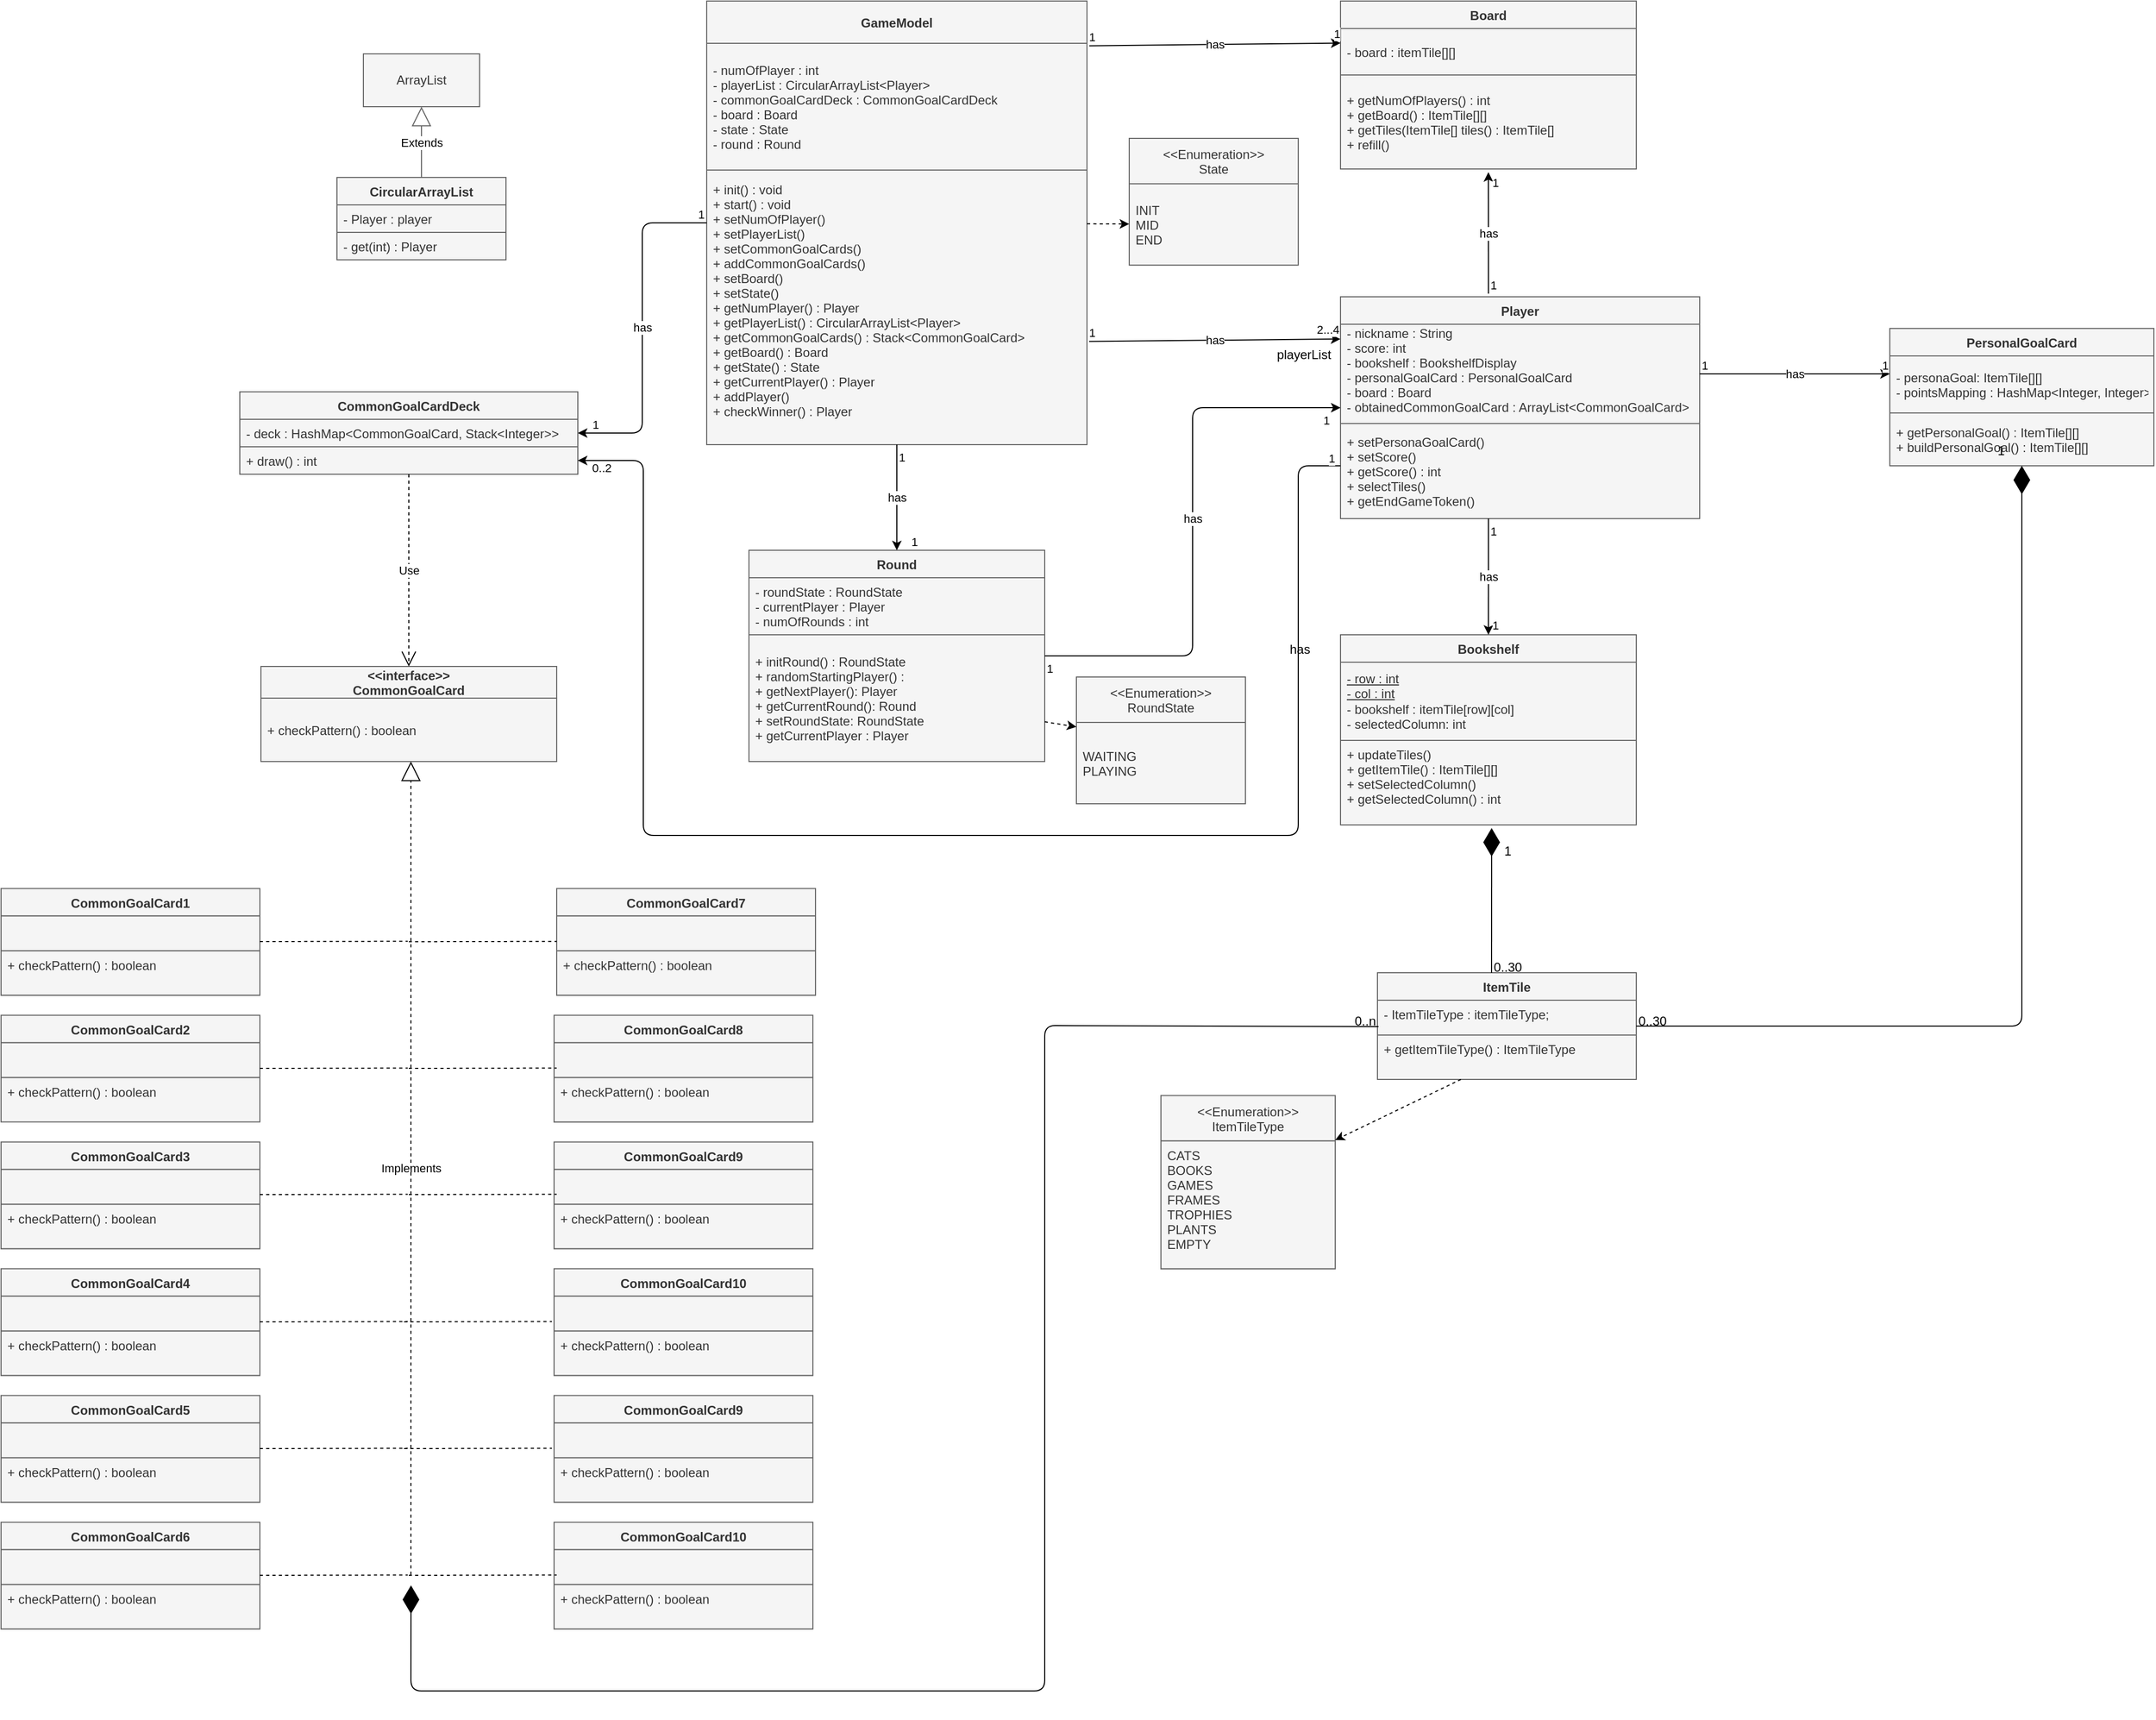 <mxfile version="21.0.6" type="github">
  <diagram id="C5RBs43oDa-KdzZeNtuy" name="Page-1">
    <mxGraphModel dx="3061" dy="2225" grid="0" gridSize="10" guides="1" tooltips="1" connect="1" arrows="1" fold="1" page="0" pageScale="1" pageWidth="827" pageHeight="1169" background="none" math="0" shadow="0">
      <root>
        <mxCell id="WIyWlLk6GJQsqaUBKTNV-0" />
        <mxCell id="WIyWlLk6GJQsqaUBKTNV-1" parent="WIyWlLk6GJQsqaUBKTNV-0" />
        <mxCell id="HeNyDOu_JDfbKaOdh0E8-0" value="Player" style="swimlane;fontStyle=1;align=center;verticalAlign=top;childLayout=stackLayout;horizontal=1;startSize=26;horizontalStack=0;resizeParent=1;resizeParentMax=0;resizeLast=0;collapsible=1;marginBottom=0;fillColor=#f5f5f5;fontColor=#333333;strokeColor=#666666;" parent="WIyWlLk6GJQsqaUBKTNV-1" vertex="1">
          <mxGeometry x="440" y="-600" width="340" height="210" as="geometry" />
        </mxCell>
        <mxCell id="HeNyDOu_JDfbKaOdh0E8-1" value="- nickname : String&#xa;- score: int&#xa;- bookshelf : BookshelfDisplay&#xa;- personalGoalCard : PersonalGoalCard&#xa;- board : Board&#xa;- obtainedCommonGoalCard : ArrayList&lt;CommonGoalCard&gt;&#xa;" style="text;strokeColor=#666666;fillColor=#f5f5f5;align=left;verticalAlign=middle;spacingLeft=4;spacingRight=4;overflow=hidden;rotatable=0;points=[[0,0.5],[1,0.5]];portConstraint=eastwest;fontColor=#333333;" parent="HeNyDOu_JDfbKaOdh0E8-0" vertex="1">
          <mxGeometry y="26" width="340" height="94" as="geometry" />
        </mxCell>
        <mxCell id="HeNyDOu_JDfbKaOdh0E8-3" value="+ setPersonaGoalCard()&#xa;+ setScore()&#xa;+ getScore() : int&#xa;+ selectTiles()&#xa;+ getEndGameToken()" style="text;strokeColor=#666666;fillColor=#f5f5f5;align=left;verticalAlign=middle;spacingLeft=4;spacingRight=4;overflow=hidden;rotatable=0;points=[[0,0.5],[1,0.5]];portConstraint=eastwest;fontColor=#333333;" parent="HeNyDOu_JDfbKaOdh0E8-0" vertex="1">
          <mxGeometry y="120" width="340" height="90" as="geometry" />
        </mxCell>
        <mxCell id="HeNyDOu_JDfbKaOdh0E8-4" value="Bookshelf" style="swimlane;fontStyle=1;align=center;verticalAlign=top;childLayout=stackLayout;horizontal=1;startSize=26;horizontalStack=0;resizeParent=1;resizeParentMax=0;resizeLast=0;collapsible=1;marginBottom=0;fillColor=#f5f5f5;fontColor=#333333;strokeColor=#666666;" parent="WIyWlLk6GJQsqaUBKTNV-1" vertex="1">
          <mxGeometry x="440" y="-280" width="280" height="180" as="geometry" />
        </mxCell>
        <mxCell id="HeNyDOu_JDfbKaOdh0E8-5" value="&lt;u&gt;- row : int&lt;br&gt;- col : int&lt;/u&gt;&lt;br&gt;- bookshelf : itemTile[row][col]&lt;br&gt;- selectedColumn: int" style="text;strokeColor=#666666;fillColor=#f5f5f5;align=left;verticalAlign=middle;spacingLeft=4;spacingRight=4;overflow=hidden;rotatable=0;points=[[0,0.5],[1,0.5]];portConstraint=eastwest;html=1;fontColor=#333333;" parent="HeNyDOu_JDfbKaOdh0E8-4" vertex="1">
          <mxGeometry y="26" width="280" height="74" as="geometry" />
        </mxCell>
        <mxCell id="HeNyDOu_JDfbKaOdh0E8-7" value="+ updateTiles()&#xa;+ getItemTile() : ItemTile[][]&#xa;+ setSelectedColumn()&#xa;+ getSelectedColumn() : int " style="text;strokeColor=#666666;fillColor=#f5f5f5;align=left;verticalAlign=top;spacingLeft=4;spacingRight=4;overflow=hidden;rotatable=0;points=[[0,0.5],[1,0.5]];portConstraint=eastwest;fontColor=#333333;" parent="HeNyDOu_JDfbKaOdh0E8-4" vertex="1">
          <mxGeometry y="100" width="280" height="80" as="geometry" />
        </mxCell>
        <mxCell id="HeNyDOu_JDfbKaOdh0E8-8" value="PersonalGoalCard" style="swimlane;fontStyle=1;align=center;verticalAlign=top;childLayout=stackLayout;horizontal=1;startSize=26;horizontalStack=0;resizeParent=1;resizeParentMax=0;resizeLast=0;collapsible=1;marginBottom=0;fillColor=#f5f5f5;fontColor=#333333;strokeColor=#666666;" parent="WIyWlLk6GJQsqaUBKTNV-1" vertex="1">
          <mxGeometry x="960" y="-570" width="250" height="130" as="geometry" />
        </mxCell>
        <mxCell id="HeNyDOu_JDfbKaOdh0E8-9" value="- personaGoal: ItemTile[][]&#xa;- pointsMapping : HashMap&lt;Integer, Integer&gt;" style="text;strokeColor=#666666;fillColor=#f5f5f5;align=left;verticalAlign=middle;spacingLeft=4;spacingRight=4;overflow=hidden;rotatable=0;points=[[0,0.5],[1,0.5]];portConstraint=eastwest;fontColor=#333333;" parent="HeNyDOu_JDfbKaOdh0E8-8" vertex="1">
          <mxGeometry y="26" width="250" height="54" as="geometry" />
        </mxCell>
        <mxCell id="HeNyDOu_JDfbKaOdh0E8-11" value="+ getPersonalGoal() : ItemTile[][]&#xa;+ buildPersonalGoal() : ItemTile[][]" style="text;strokeColor=#666666;fillColor=#f5f5f5;align=left;verticalAlign=middle;spacingLeft=4;spacingRight=4;overflow=hidden;rotatable=0;points=[[0,0.5],[1,0.5]];portConstraint=eastwest;fontColor=#333333;" parent="HeNyDOu_JDfbKaOdh0E8-8" vertex="1">
          <mxGeometry y="80" width="250" height="50" as="geometry" />
        </mxCell>
        <mxCell id="HeNyDOu_JDfbKaOdh0E8-12" value="Board" style="swimlane;fontStyle=1;align=center;verticalAlign=top;childLayout=stackLayout;horizontal=1;startSize=26;horizontalStack=0;resizeParent=1;resizeParentMax=0;resizeLast=0;collapsible=1;marginBottom=0;labelBackgroundColor=none;fillColor=#f5f5f5;fontColor=#333333;strokeColor=#666666;" parent="WIyWlLk6GJQsqaUBKTNV-1" vertex="1">
          <mxGeometry x="440" y="-880" width="280" height="159" as="geometry" />
        </mxCell>
        <mxCell id="HeNyDOu_JDfbKaOdh0E8-13" value="- board : itemTile[][]" style="text;strokeColor=#666666;fillColor=#f5f5f5;align=left;verticalAlign=middle;spacingLeft=4;spacingRight=4;overflow=hidden;rotatable=0;points=[[0,0.5],[1,0.5]];portConstraint=eastwest;labelBackgroundColor=none;fontColor=#333333;" parent="HeNyDOu_JDfbKaOdh0E8-12" vertex="1">
          <mxGeometry y="26" width="280" height="44" as="geometry" />
        </mxCell>
        <mxCell id="HeNyDOu_JDfbKaOdh0E8-15" value="+ getNumOfPlayers() : int&#xa;+ getBoard() : ItemTile[][]&#xa;+ getTiles(ItemTile[] tiles() : ItemTile[]&#xa;+ refill()" style="text;strokeColor=#666666;fillColor=#f5f5f5;align=left;verticalAlign=middle;spacingLeft=4;spacingRight=4;overflow=hidden;rotatable=0;points=[[0,0.5],[1,0.5]];portConstraint=eastwest;labelBackgroundColor=none;fontColor=#333333;" parent="HeNyDOu_JDfbKaOdh0E8-12" vertex="1">
          <mxGeometry y="70" width="280" height="89" as="geometry" />
        </mxCell>
        <mxCell id="HeNyDOu_JDfbKaOdh0E8-16" value="&lt;&lt;Enumeration&gt;&gt;&#xa;ItemTileType" style="swimlane;fontStyle=0;childLayout=stackLayout;horizontal=1;startSize=43;fillColor=#f5f5f5;horizontalStack=0;resizeParent=1;resizeParentMax=0;resizeLast=0;collapsible=1;marginBottom=0;fontColor=#333333;strokeColor=#666666;" parent="WIyWlLk6GJQsqaUBKTNV-1" vertex="1">
          <mxGeometry x="270" y="156.25" width="165" height="164" as="geometry" />
        </mxCell>
        <mxCell id="HeNyDOu_JDfbKaOdh0E8-17" value="CATS&#xa;BOOKS&#xa;GAMES&#xa;FRAMES&#xa;TROPHIES&#xa;PLANTS&#xa;EMPTY" style="text;strokeColor=#666666;fillColor=#f5f5f5;align=left;verticalAlign=top;spacingLeft=4;spacingRight=4;overflow=hidden;rotatable=0;points=[[0,0.5],[1,0.5]];portConstraint=eastwest;fontColor=#333333;" parent="HeNyDOu_JDfbKaOdh0E8-16" vertex="1">
          <mxGeometry y="43" width="165" height="121" as="geometry" />
        </mxCell>
        <mxCell id="HeNyDOu_JDfbKaOdh0E8-39" value="&lt;&lt;interface&gt;&gt;&#xa;CommonGoalCard" style="swimlane;fontStyle=1;align=center;verticalAlign=middle;childLayout=stackLayout;horizontal=1;startSize=30;horizontalStack=0;resizeParent=1;resizeParentMax=0;resizeLast=0;collapsible=1;marginBottom=0;labelBackgroundColor=none;fillColor=#f5f5f5;fontColor=#333333;strokeColor=#666666;" parent="WIyWlLk6GJQsqaUBKTNV-1" vertex="1">
          <mxGeometry x="-581.99" y="-250" width="280" height="90" as="geometry" />
        </mxCell>
        <mxCell id="HeNyDOu_JDfbKaOdh0E8-42" value="+ checkPattern() : boolean" style="text;strokeColor=#666666;fillColor=#f5f5f5;align=left;verticalAlign=middle;spacingLeft=4;spacingRight=4;overflow=hidden;rotatable=0;points=[[0,0.5],[1,0.5]];portConstraint=eastwest;fontColor=#333333;" parent="HeNyDOu_JDfbKaOdh0E8-39" vertex="1">
          <mxGeometry y="30" width="280" height="60" as="geometry" />
        </mxCell>
        <mxCell id="TG_g14gipUIJD300kOHJ-9" value="ItemTile" style="swimlane;fontStyle=1;align=center;verticalAlign=top;childLayout=stackLayout;horizontal=1;startSize=26;horizontalStack=0;resizeParent=1;resizeParentMax=0;resizeLast=0;collapsible=1;marginBottom=0;fillColor=#f5f5f5;fontColor=#333333;strokeColor=#666666;" parent="WIyWlLk6GJQsqaUBKTNV-1" vertex="1">
          <mxGeometry x="475" y="40" width="245" height="101" as="geometry" />
        </mxCell>
        <mxCell id="TG_g14gipUIJD300kOHJ-10" value="- ItemTileType : itemTileType;" style="text;strokeColor=#666666;fillColor=#f5f5f5;align=left;verticalAlign=top;spacingLeft=4;spacingRight=4;overflow=hidden;rotatable=0;points=[[0,0.5],[1,0.5]];portConstraint=eastwest;fontColor=#333333;" parent="TG_g14gipUIJD300kOHJ-9" vertex="1">
          <mxGeometry y="26" width="245" height="33" as="geometry" />
        </mxCell>
        <mxCell id="TG_g14gipUIJD300kOHJ-12" value="+ getItemTileType() : ItemTileType" style="text;strokeColor=#666666;fillColor=#f5f5f5;align=left;verticalAlign=top;spacingLeft=4;spacingRight=4;overflow=hidden;rotatable=0;points=[[0,0.5],[1,0.5]];portConstraint=eastwest;fontColor=#333333;" parent="TG_g14gipUIJD300kOHJ-9" vertex="1">
          <mxGeometry y="59" width="245" height="42" as="geometry" />
        </mxCell>
        <mxCell id="dTjtzGn-DZdnPieQcymC-0" value="GameModel" style="swimlane;fontStyle=1;align=center;verticalAlign=middle;childLayout=stackLayout;horizontal=1;startSize=40;horizontalStack=0;resizeParent=1;resizeParentMax=0;resizeLast=0;collapsible=1;marginBottom=0;fillColor=#f5f5f5;strokeColor=#666666;fontColor=#333333;" parent="WIyWlLk6GJQsqaUBKTNV-1" vertex="1">
          <mxGeometry x="-160" y="-880" width="360" height="420" as="geometry" />
        </mxCell>
        <mxCell id="dTjtzGn-DZdnPieQcymC-1" value="- numOfPlayer : int&#xa;- playerList : CircularArrayList&lt;Player&gt;&#xa;- commonGoalCardDeck : CommonGoalCardDeck&#xa;- board : Board&#xa;- state : State&#xa;- round : Round" style="text;strokeColor=#666666;fillColor=#f5f5f5;align=left;verticalAlign=middle;spacingLeft=4;spacingRight=4;overflow=hidden;rotatable=0;points=[[0,0.5],[1,0.5]];portConstraint=eastwest;fontColor=#333333;" parent="dTjtzGn-DZdnPieQcymC-0" vertex="1">
          <mxGeometry y="40" width="360" height="120" as="geometry" />
        </mxCell>
        <mxCell id="dTjtzGn-DZdnPieQcymC-3" value="+ init() : void&#xa;+ start() : void&#xa;+ setNumOfPlayer() &#xa;+ setPlayerList()&#xa;+ setCommonGoalCards()&#xa;+ addCommonGoalCards()&#xa;+ setBoard()&#xa;+ setState()&#xa;+ getNumPlayer() : Player&#xa;+ getPlayerList() : CircularArrayList&lt;Player&gt;&#xa;+ getCommonGoalCards() : Stack&lt;CommonGoalCard&gt;&#xa;+ getBoard() : Board&#xa;+ getState() : State&#xa;+ getCurrentPlayer() : Player&#xa;+ addPlayer()&#xa;+ checkWinner() : Player&#xa;" style="text;strokeColor=#666666;fillColor=#f5f5f5;align=left;verticalAlign=middle;spacingLeft=4;spacingRight=4;overflow=hidden;rotatable=0;points=[[0,0.5],[1,0.5]];portConstraint=eastwest;fontColor=#333333;" parent="dTjtzGn-DZdnPieQcymC-0" vertex="1">
          <mxGeometry y="160" width="360" height="260" as="geometry" />
        </mxCell>
        <mxCell id="dTjtzGn-DZdnPieQcymC-8" value="&lt;&lt;Enumeration&gt;&gt;&#xa;State" style="swimlane;fontStyle=0;childLayout=stackLayout;horizontal=1;startSize=43;fillColor=#f5f5f5;horizontalStack=0;resizeParent=1;resizeParentMax=0;resizeLast=0;collapsible=1;marginBottom=0;fontColor=#333333;strokeColor=#666666;" parent="WIyWlLk6GJQsqaUBKTNV-1" vertex="1">
          <mxGeometry x="240" y="-750" width="160" height="120" as="geometry" />
        </mxCell>
        <mxCell id="dTjtzGn-DZdnPieQcymC-9" value="INIT&#xa;MID&#xa;END" style="text;strokeColor=#666666;fillColor=#f5f5f5;align=left;verticalAlign=middle;spacingLeft=4;spacingRight=4;overflow=hidden;rotatable=0;points=[[0,0.5],[1,0.5]];portConstraint=eastwest;fontColor=#333333;" parent="dTjtzGn-DZdnPieQcymC-8" vertex="1">
          <mxGeometry y="43" width="160" height="77" as="geometry" />
        </mxCell>
        <mxCell id="AF8taGSQTb52YkFh4nOF-19" value="has" style="endArrow=classic;html=1;rounded=0;exitX=1.006;exitY=0.02;exitDx=0;exitDy=0;exitPerimeter=0;entryX=0;entryY=0.25;entryDx=0;entryDy=0;" parent="WIyWlLk6GJQsqaUBKTNV-1" source="dTjtzGn-DZdnPieQcymC-1" target="HeNyDOu_JDfbKaOdh0E8-12" edge="1">
          <mxGeometry relative="1" as="geometry">
            <mxPoint x="260" y="-840" as="sourcePoint" />
            <mxPoint x="400" y="-810" as="targetPoint" />
            <Array as="points" />
          </mxGeometry>
        </mxCell>
        <mxCell id="AF8taGSQTb52YkFh4nOF-21" value="1" style="edgeLabel;resizable=0;html=1;align=left;verticalAlign=bottom;fillColor=#FFF4C3;" parent="AF8taGSQTb52YkFh4nOF-19" connectable="0" vertex="1">
          <mxGeometry x="-1" relative="1" as="geometry">
            <mxPoint x="-2" as="offset" />
          </mxGeometry>
        </mxCell>
        <mxCell id="AF8taGSQTb52YkFh4nOF-22" value="1" style="edgeLabel;resizable=0;html=1;align=right;verticalAlign=bottom;fillColor=#FFF4C3;" parent="AF8taGSQTb52YkFh4nOF-19" connectable="0" vertex="1">
          <mxGeometry x="1" relative="1" as="geometry" />
        </mxCell>
        <mxCell id="AF8taGSQTb52YkFh4nOF-24" value="has" style="endArrow=classic;html=1;rounded=1;exitX=1.006;exitY=0.02;exitDx=0;exitDy=0;exitPerimeter=0;entryX=0;entryY=0.25;entryDx=0;entryDy=0;" parent="WIyWlLk6GJQsqaUBKTNV-1" edge="1">
          <mxGeometry relative="1" as="geometry">
            <mxPoint x="202.0" y="-557.75" as="sourcePoint" />
            <mxPoint x="439.84" y="-560" as="targetPoint" />
            <Array as="points" />
          </mxGeometry>
        </mxCell>
        <mxCell id="AF8taGSQTb52YkFh4nOF-25" value="1" style="edgeLabel;resizable=0;html=1;align=left;verticalAlign=bottom;fillColor=#FFF4C3;" parent="AF8taGSQTb52YkFh4nOF-24" connectable="0" vertex="1">
          <mxGeometry x="-1" relative="1" as="geometry">
            <mxPoint x="-2" as="offset" />
          </mxGeometry>
        </mxCell>
        <mxCell id="AF8taGSQTb52YkFh4nOF-26" value="2...4" style="edgeLabel;resizable=0;html=1;align=right;verticalAlign=bottom;fillColor=#FFF4C3;" parent="AF8taGSQTb52YkFh4nOF-24" connectable="0" vertex="1">
          <mxGeometry x="1" relative="1" as="geometry" />
        </mxCell>
        <mxCell id="AF8taGSQTb52YkFh4nOF-27" value="has" style="endArrow=classic;html=1;rounded=1;exitX=0.412;exitY=-0.014;exitDx=0;exitDy=0;entryX=0.5;entryY=1.034;entryDx=0;entryDy=0;entryPerimeter=0;exitPerimeter=0;" parent="WIyWlLk6GJQsqaUBKTNV-1" source="HeNyDOu_JDfbKaOdh0E8-0" target="HeNyDOu_JDfbKaOdh0E8-15" edge="1">
          <mxGeometry relative="1" as="geometry">
            <mxPoint x="571.5" y="-600" as="sourcePoint" />
            <mxPoint x="588.5" y="-712.25" as="targetPoint" />
            <Array as="points" />
          </mxGeometry>
        </mxCell>
        <mxCell id="AF8taGSQTb52YkFh4nOF-28" value="1" style="edgeLabel;resizable=0;html=1;align=left;verticalAlign=bottom;fillColor=#FFF4C3;direction=south;" parent="AF8taGSQTb52YkFh4nOF-27" connectable="0" vertex="1">
          <mxGeometry x="-1" relative="1" as="geometry">
            <mxPoint as="offset" />
          </mxGeometry>
        </mxCell>
        <mxCell id="AF8taGSQTb52YkFh4nOF-29" value="1" style="edgeLabel;resizable=0;html=1;align=right;verticalAlign=bottom;fillColor=#FFF4C3;" parent="AF8taGSQTb52YkFh4nOF-27" connectable="0" vertex="1">
          <mxGeometry x="1" relative="1" as="geometry">
            <mxPoint x="10" y="18" as="offset" />
          </mxGeometry>
        </mxCell>
        <mxCell id="AF8taGSQTb52YkFh4nOF-30" value="playerList" style="text;html=1;align=center;verticalAlign=middle;resizable=0;points=[];autosize=1;strokeColor=none;fillColor=none;" parent="WIyWlLk6GJQsqaUBKTNV-1" vertex="1">
          <mxGeometry x="370" y="-560" width="70" height="30" as="geometry" />
        </mxCell>
        <mxCell id="AF8taGSQTb52YkFh4nOF-31" value="has" style="endArrow=classic;html=1;rounded=0;exitX=0.412;exitY=1;exitDx=0;exitDy=0;exitPerimeter=0;" parent="WIyWlLk6GJQsqaUBKTNV-1" source="HeNyDOu_JDfbKaOdh0E8-3" target="HeNyDOu_JDfbKaOdh0E8-4" edge="1">
          <mxGeometry relative="1" as="geometry">
            <mxPoint x="579.5" y="-282.03" as="sourcePoint" />
            <mxPoint x="890" y="-340" as="targetPoint" />
            <Array as="points" />
          </mxGeometry>
        </mxCell>
        <mxCell id="AF8taGSQTb52YkFh4nOF-32" value="1" style="edgeLabel;resizable=0;html=1;align=left;verticalAlign=bottom;fillColor=#FFF4C3;direction=south;" parent="AF8taGSQTb52YkFh4nOF-31" connectable="0" vertex="1">
          <mxGeometry x="-1" relative="1" as="geometry">
            <mxPoint y="20" as="offset" />
          </mxGeometry>
        </mxCell>
        <mxCell id="AF8taGSQTb52YkFh4nOF-33" value="1" style="edgeLabel;resizable=0;html=1;align=right;verticalAlign=bottom;fillColor=#FFF4C3;" parent="AF8taGSQTb52YkFh4nOF-31" connectable="0" vertex="1">
          <mxGeometry x="1" relative="1" as="geometry">
            <mxPoint x="10" as="offset" />
          </mxGeometry>
        </mxCell>
        <mxCell id="AF8taGSQTb52YkFh4nOF-34" value="has" style="endArrow=classic;html=1;rounded=1;edgeStyle=orthogonalEdgeStyle;" parent="WIyWlLk6GJQsqaUBKTNV-1" source="dTjtzGn-DZdnPieQcymC-0" target="Bc4TnsWlUAblkgccjZVZ-6" edge="1">
          <mxGeometry x="-0.003" relative="1" as="geometry">
            <mxPoint x="19.5" y="-460" as="sourcePoint" />
            <mxPoint x="19.5" y="-340" as="targetPoint" />
            <mxPoint as="offset" />
          </mxGeometry>
        </mxCell>
        <mxCell id="AF8taGSQTb52YkFh4nOF-35" value="1" style="edgeLabel;resizable=0;html=1;align=left;verticalAlign=bottom;fillColor=#FFF4C3;direction=south;" parent="AF8taGSQTb52YkFh4nOF-34" connectable="0" vertex="1">
          <mxGeometry x="-1" relative="1" as="geometry">
            <mxPoint x="-10" as="offset" />
          </mxGeometry>
        </mxCell>
        <mxCell id="AF8taGSQTb52YkFh4nOF-37" value="has" style="endArrow=classic;html=1;rounded=1;exitX=1;exitY=0.5;exitDx=0;exitDy=0;entryX=0;entryY=0.315;entryDx=0;entryDy=0;entryPerimeter=0;" parent="WIyWlLk6GJQsqaUBKTNV-1" edge="1" target="HeNyDOu_JDfbKaOdh0E8-9" source="HeNyDOu_JDfbKaOdh0E8-1">
          <mxGeometry relative="1" as="geometry">
            <mxPoint x="720.0" y="-527.75" as="sourcePoint" />
            <mxPoint x="957.84" y="-530" as="targetPoint" />
            <Array as="points" />
          </mxGeometry>
        </mxCell>
        <mxCell id="AF8taGSQTb52YkFh4nOF-38" value="1" style="edgeLabel;resizable=0;html=1;align=left;verticalAlign=bottom;fillColor=#FFF4C3;" parent="AF8taGSQTb52YkFh4nOF-37" connectable="0" vertex="1">
          <mxGeometry x="-1" relative="1" as="geometry">
            <mxPoint as="offset" />
          </mxGeometry>
        </mxCell>
        <mxCell id="AF8taGSQTb52YkFh4nOF-39" value="1" style="edgeLabel;resizable=0;html=1;align=right;verticalAlign=bottom;fillColor=#FFF4C3;" parent="AF8taGSQTb52YkFh4nOF-37" connectable="0" vertex="1">
          <mxGeometry x="1" relative="1" as="geometry" />
        </mxCell>
        <mxCell id="AF8taGSQTb52YkFh4nOF-40" value="Round" style="swimlane;fontStyle=1;align=center;verticalAlign=top;childLayout=stackLayout;horizontal=1;startSize=26;horizontalStack=0;resizeParent=1;resizeParentMax=0;resizeLast=0;collapsible=1;marginBottom=0;labelBackgroundColor=none;fillColor=#f5f5f5;fontColor=#333333;strokeColor=#666666;" parent="WIyWlLk6GJQsqaUBKTNV-1" vertex="1">
          <mxGeometry x="-120" y="-360" width="280" height="200" as="geometry" />
        </mxCell>
        <mxCell id="AF8taGSQTb52YkFh4nOF-41" value="- roundState : RoundState&#xa;- currentPlayer : Player&#xa;- numOfRounds : int" style="text;strokeColor=#666666;fillColor=#f5f5f5;align=left;verticalAlign=middle;spacingLeft=4;spacingRight=4;overflow=hidden;rotatable=0;points=[[0,0.5],[1,0.5]];portConstraint=eastwest;labelBackgroundColor=none;fontColor=#333333;" parent="AF8taGSQTb52YkFh4nOF-40" vertex="1">
          <mxGeometry y="26" width="280" height="54" as="geometry" />
        </mxCell>
        <mxCell id="AF8taGSQTb52YkFh4nOF-42" value="+ initRound() : RoundState&#xa;+ randomStartingPlayer() : &#xa;+ getNextPlayer(): Player&#xa;+ getCurrentRound(): Round&#xa;+ setRoundState: RoundState&#xa;+ getCurrentPlayer : Player" style="text;strokeColor=#666666;fillColor=#f5f5f5;align=left;verticalAlign=middle;spacingLeft=4;spacingRight=4;overflow=hidden;rotatable=0;points=[[0,0.5],[1,0.5]];portConstraint=eastwest;labelBackgroundColor=none;fontColor=#333333;" parent="AF8taGSQTb52YkFh4nOF-40" vertex="1">
          <mxGeometry y="80" width="280" height="120" as="geometry" />
        </mxCell>
        <mxCell id="AF8taGSQTb52YkFh4nOF-45" value="&lt;&lt;Enumeration&gt;&gt;&#xa;RoundState" style="swimlane;fontStyle=0;childLayout=stackLayout;horizontal=1;startSize=43;fillColor=#f5f5f5;horizontalStack=0;resizeParent=1;resizeParentMax=0;resizeLast=0;collapsible=1;marginBottom=0;fontColor=#333333;strokeColor=#666666;" parent="WIyWlLk6GJQsqaUBKTNV-1" vertex="1">
          <mxGeometry x="190" y="-240" width="160" height="120" as="geometry" />
        </mxCell>
        <mxCell id="AF8taGSQTb52YkFh4nOF-46" value="WAITING&#xa;PLAYING" style="text;strokeColor=#666666;fillColor=#f5f5f5;align=left;verticalAlign=middle;spacingLeft=4;spacingRight=4;overflow=hidden;rotatable=0;points=[[0,0.5],[1,0.5]];portConstraint=eastwest;fontColor=#333333;" parent="AF8taGSQTb52YkFh4nOF-45" vertex="1">
          <mxGeometry y="43" width="160" height="77" as="geometry" />
        </mxCell>
        <mxCell id="AF8taGSQTb52YkFh4nOF-47" value="has" style="endArrow=classic;html=1;rounded=0;" parent="WIyWlLk6GJQsqaUBKTNV-1" source="dTjtzGn-DZdnPieQcymC-0" target="AF8taGSQTb52YkFh4nOF-40" edge="1">
          <mxGeometry relative="1" as="geometry">
            <mxPoint x="260" y="-390" as="sourcePoint" />
            <mxPoint x="260" y="-270" as="targetPoint" />
            <Array as="points" />
          </mxGeometry>
        </mxCell>
        <mxCell id="AF8taGSQTb52YkFh4nOF-48" value="1" style="edgeLabel;resizable=0;html=1;align=left;verticalAlign=bottom;fillColor=#FFF4C3;direction=south;" parent="AF8taGSQTb52YkFh4nOF-47" connectable="0" vertex="1">
          <mxGeometry x="-1" relative="1" as="geometry">
            <mxPoint y="20" as="offset" />
          </mxGeometry>
        </mxCell>
        <mxCell id="AF8taGSQTb52YkFh4nOF-49" value="1" style="edgeLabel;resizable=0;html=1;align=right;verticalAlign=bottom;fillColor=#FFF4C3;" parent="AF8taGSQTb52YkFh4nOF-47" connectable="0" vertex="1">
          <mxGeometry x="1" relative="1" as="geometry">
            <mxPoint x="20" as="offset" />
          </mxGeometry>
        </mxCell>
        <mxCell id="AF8taGSQTb52YkFh4nOF-50" value="has" style="endArrow=classic;html=1;rounded=1;edgeStyle=elbowEdgeStyle;" parent="WIyWlLk6GJQsqaUBKTNV-1" source="AF8taGSQTb52YkFh4nOF-40" target="HeNyDOu_JDfbKaOdh0E8-0" edge="1">
          <mxGeometry x="0.049" relative="1" as="geometry">
            <mxPoint x="30" y="-450" as="sourcePoint" />
            <mxPoint x="30" y="-350" as="targetPoint" />
            <mxPoint as="offset" />
          </mxGeometry>
        </mxCell>
        <mxCell id="AF8taGSQTb52YkFh4nOF-51" value="1" style="edgeLabel;resizable=0;html=1;align=left;verticalAlign=bottom;fillColor=#FFF4C3;direction=south;" parent="AF8taGSQTb52YkFh4nOF-50" connectable="0" vertex="1">
          <mxGeometry x="-1" relative="1" as="geometry">
            <mxPoint y="20" as="offset" />
          </mxGeometry>
        </mxCell>
        <mxCell id="AF8taGSQTb52YkFh4nOF-52" value="1" style="edgeLabel;resizable=0;html=1;align=right;verticalAlign=bottom;fillColor=#FFF4C3;" parent="AF8taGSQTb52YkFh4nOF-50" connectable="0" vertex="1">
          <mxGeometry x="1" relative="1" as="geometry">
            <mxPoint x="-10" y="20" as="offset" />
          </mxGeometry>
        </mxCell>
        <mxCell id="AF8taGSQTb52YkFh4nOF-93" value="CommonGoalCard3" style="swimlane;fontStyle=1;align=center;verticalAlign=top;childLayout=stackLayout;horizontal=1;startSize=26;horizontalStack=0;resizeParent=1;resizeParentMax=0;resizeLast=0;collapsible=1;marginBottom=0;fillColor=#f5f5f5;fontColor=#333333;strokeColor=#666666;" parent="WIyWlLk6GJQsqaUBKTNV-1" vertex="1">
          <mxGeometry x="-827.99" y="200.25" width="245" height="101" as="geometry" />
        </mxCell>
        <mxCell id="AF8taGSQTb52YkFh4nOF-94" value="" style="text;strokeColor=#666666;fillColor=#f5f5f5;align=left;verticalAlign=top;spacingLeft=4;spacingRight=4;overflow=hidden;rotatable=0;points=[[0,0.5],[1,0.5]];portConstraint=eastwest;fontColor=#333333;" parent="AF8taGSQTb52YkFh4nOF-93" vertex="1">
          <mxGeometry y="26" width="245" height="33" as="geometry" />
        </mxCell>
        <mxCell id="AF8taGSQTb52YkFh4nOF-95" value="+ checkPattern() : boolean" style="text;strokeColor=#666666;fillColor=#f5f5f5;align=left;verticalAlign=top;spacingLeft=4;spacingRight=4;overflow=hidden;rotatable=0;points=[[0,0.5],[1,0.5]];portConstraint=eastwest;fontColor=#333333;" parent="AF8taGSQTb52YkFh4nOF-93" vertex="1">
          <mxGeometry y="59" width="245" height="42" as="geometry" />
        </mxCell>
        <mxCell id="AF8taGSQTb52YkFh4nOF-97" value="CommonGoalCard4" style="swimlane;fontStyle=1;align=center;verticalAlign=top;childLayout=stackLayout;horizontal=1;startSize=26;horizontalStack=0;resizeParent=1;resizeParentMax=0;resizeLast=0;collapsible=1;marginBottom=0;fillColor=#f5f5f5;fontColor=#333333;strokeColor=#666666;" parent="WIyWlLk6GJQsqaUBKTNV-1" vertex="1">
          <mxGeometry x="-827.99" y="320.25" width="245" height="101" as="geometry" />
        </mxCell>
        <mxCell id="AF8taGSQTb52YkFh4nOF-98" value="" style="text;strokeColor=#666666;fillColor=#f5f5f5;align=left;verticalAlign=top;spacingLeft=4;spacingRight=4;overflow=hidden;rotatable=0;points=[[0,0.5],[1,0.5]];portConstraint=eastwest;fontColor=#333333;" parent="AF8taGSQTb52YkFh4nOF-97" vertex="1">
          <mxGeometry y="26" width="245" height="33" as="geometry" />
        </mxCell>
        <mxCell id="AF8taGSQTb52YkFh4nOF-99" value="+ checkPattern() : boolean" style="text;strokeColor=#666666;fillColor=#f5f5f5;align=left;verticalAlign=top;spacingLeft=4;spacingRight=4;overflow=hidden;rotatable=0;points=[[0,0.5],[1,0.5]];portConstraint=eastwest;fontColor=#333333;" parent="AF8taGSQTb52YkFh4nOF-97" vertex="1">
          <mxGeometry y="59" width="245" height="42" as="geometry" />
        </mxCell>
        <mxCell id="AF8taGSQTb52YkFh4nOF-101" value="CommonGoalCard1" style="swimlane;fontStyle=1;align=center;verticalAlign=top;childLayout=stackLayout;horizontal=1;startSize=26;horizontalStack=0;resizeParent=1;resizeParentMax=0;resizeLast=0;collapsible=1;marginBottom=0;fillColor=#f5f5f5;fontColor=#333333;strokeColor=#666666;" parent="WIyWlLk6GJQsqaUBKTNV-1" vertex="1">
          <mxGeometry x="-827.99" y="-39.75" width="245" height="101" as="geometry" />
        </mxCell>
        <mxCell id="AF8taGSQTb52YkFh4nOF-102" value="" style="text;strokeColor=#666666;fillColor=#f5f5f5;align=left;verticalAlign=top;spacingLeft=4;spacingRight=4;overflow=hidden;rotatable=0;points=[[0,0.5],[1,0.5]];portConstraint=eastwest;fontColor=#333333;" parent="AF8taGSQTb52YkFh4nOF-101" vertex="1">
          <mxGeometry y="26" width="245" height="33" as="geometry" />
        </mxCell>
        <mxCell id="AF8taGSQTb52YkFh4nOF-103" value="+ checkPattern() : boolean" style="text;strokeColor=#666666;fillColor=#f5f5f5;align=left;verticalAlign=top;spacingLeft=4;spacingRight=4;overflow=hidden;rotatable=0;points=[[0,0.5],[1,0.5]];portConstraint=eastwest;fontColor=#333333;" parent="AF8taGSQTb52YkFh4nOF-101" vertex="1">
          <mxGeometry y="59" width="245" height="42" as="geometry" />
        </mxCell>
        <mxCell id="AF8taGSQTb52YkFh4nOF-104" value="CommonGoalCard2" style="swimlane;fontStyle=1;align=center;verticalAlign=top;childLayout=stackLayout;horizontal=1;startSize=26;horizontalStack=0;resizeParent=1;resizeParentMax=0;resizeLast=0;collapsible=1;marginBottom=0;fillColor=#f5f5f5;fontColor=#333333;strokeColor=#666666;" parent="WIyWlLk6GJQsqaUBKTNV-1" vertex="1">
          <mxGeometry x="-827.99" y="80.25" width="245" height="59" as="geometry" />
        </mxCell>
        <mxCell id="AF8taGSQTb52YkFh4nOF-105" value="" style="text;strokeColor=#666666;fillColor=#f5f5f5;align=left;verticalAlign=top;spacingLeft=4;spacingRight=4;overflow=hidden;rotatable=0;points=[[0,0.5],[1,0.5]];portConstraint=eastwest;fontColor=#333333;" parent="AF8taGSQTb52YkFh4nOF-104" vertex="1">
          <mxGeometry y="26" width="245" height="33" as="geometry" />
        </mxCell>
        <mxCell id="AF8taGSQTb52YkFh4nOF-108" value="CommonGoalCard9" style="swimlane;fontStyle=1;align=center;verticalAlign=top;childLayout=stackLayout;horizontal=1;startSize=26;horizontalStack=0;resizeParent=1;resizeParentMax=0;resizeLast=0;collapsible=1;marginBottom=0;fillColor=#f5f5f5;fontColor=#333333;strokeColor=#666666;" parent="WIyWlLk6GJQsqaUBKTNV-1" vertex="1">
          <mxGeometry x="-304.48" y="200.25" width="245" height="101" as="geometry" />
        </mxCell>
        <mxCell id="AF8taGSQTb52YkFh4nOF-109" value="" style="text;strokeColor=#666666;fillColor=#f5f5f5;align=left;verticalAlign=top;spacingLeft=4;spacingRight=4;overflow=hidden;rotatable=0;points=[[0,0.5],[1,0.5]];portConstraint=eastwest;fontColor=#333333;" parent="AF8taGSQTb52YkFh4nOF-108" vertex="1">
          <mxGeometry y="26" width="245" height="33" as="geometry" />
        </mxCell>
        <mxCell id="AF8taGSQTb52YkFh4nOF-110" value="+ checkPattern() : boolean" style="text;strokeColor=#666666;fillColor=#f5f5f5;align=left;verticalAlign=top;spacingLeft=4;spacingRight=4;overflow=hidden;rotatable=0;points=[[0,0.5],[1,0.5]];portConstraint=eastwest;fontColor=#333333;" parent="AF8taGSQTb52YkFh4nOF-108" vertex="1">
          <mxGeometry y="59" width="245" height="42" as="geometry" />
        </mxCell>
        <mxCell id="AF8taGSQTb52YkFh4nOF-111" value="CommonGoalCard10" style="swimlane;fontStyle=1;align=center;verticalAlign=top;childLayout=stackLayout;horizontal=1;startSize=26;horizontalStack=0;resizeParent=1;resizeParentMax=0;resizeLast=0;collapsible=1;marginBottom=0;fillColor=#f5f5f5;fontColor=#333333;strokeColor=#666666;" parent="WIyWlLk6GJQsqaUBKTNV-1" vertex="1">
          <mxGeometry x="-304.48" y="320.25" width="245" height="101" as="geometry" />
        </mxCell>
        <mxCell id="AF8taGSQTb52YkFh4nOF-112" value="" style="text;strokeColor=#666666;fillColor=#f5f5f5;align=left;verticalAlign=top;spacingLeft=4;spacingRight=4;overflow=hidden;rotatable=0;points=[[0,0.5],[1,0.5]];portConstraint=eastwest;fontColor=#333333;" parent="AF8taGSQTb52YkFh4nOF-111" vertex="1">
          <mxGeometry y="26" width="245" height="33" as="geometry" />
        </mxCell>
        <mxCell id="AF8taGSQTb52YkFh4nOF-113" value="+ checkPattern() : boolean" style="text;strokeColor=#666666;fillColor=#f5f5f5;align=left;verticalAlign=top;spacingLeft=4;spacingRight=4;overflow=hidden;rotatable=0;points=[[0,0.5],[1,0.5]];portConstraint=eastwest;fontColor=#333333;" parent="AF8taGSQTb52YkFh4nOF-111" vertex="1">
          <mxGeometry y="59" width="245" height="42" as="geometry" />
        </mxCell>
        <mxCell id="AF8taGSQTb52YkFh4nOF-115" value="CommonGoalCard7" style="swimlane;fontStyle=1;align=center;verticalAlign=top;childLayout=stackLayout;horizontal=1;startSize=26;horizontalStack=0;resizeParent=1;resizeParentMax=0;resizeLast=0;collapsible=1;marginBottom=0;fillColor=#f5f5f5;strokeColor=#666666;fontColor=#333333;" parent="WIyWlLk6GJQsqaUBKTNV-1" vertex="1">
          <mxGeometry x="-301.99" y="-39.75" width="245" height="101" as="geometry" />
        </mxCell>
        <mxCell id="AF8taGSQTb52YkFh4nOF-116" value="" style="text;strokeColor=#666666;fillColor=#f5f5f5;align=left;verticalAlign=top;spacingLeft=4;spacingRight=4;overflow=hidden;rotatable=0;points=[[0,0.5],[1,0.5]];portConstraint=eastwest;fontColor=#333333;" parent="AF8taGSQTb52YkFh4nOF-115" vertex="1">
          <mxGeometry y="26" width="245" height="33" as="geometry" />
        </mxCell>
        <mxCell id="AF8taGSQTb52YkFh4nOF-117" value="+ checkPattern() : boolean" style="text;strokeColor=#666666;fillColor=#f5f5f5;align=left;verticalAlign=top;spacingLeft=4;spacingRight=4;overflow=hidden;rotatable=0;points=[[0,0.5],[1,0.5]];portConstraint=eastwest;fontColor=#333333;" parent="AF8taGSQTb52YkFh4nOF-115" vertex="1">
          <mxGeometry y="59" width="245" height="42" as="geometry" />
        </mxCell>
        <mxCell id="AF8taGSQTb52YkFh4nOF-118" value="CommonGoalCard8" style="swimlane;fontStyle=1;align=center;verticalAlign=top;childLayout=stackLayout;horizontal=1;startSize=26;horizontalStack=0;resizeParent=1;resizeParentMax=0;resizeLast=0;collapsible=1;marginBottom=0;fillColor=#f5f5f5;fontColor=#333333;strokeColor=#666666;" parent="WIyWlLk6GJQsqaUBKTNV-1" vertex="1">
          <mxGeometry x="-304.48" y="80.25" width="245" height="101" as="geometry" />
        </mxCell>
        <mxCell id="AF8taGSQTb52YkFh4nOF-119" value="" style="text;strokeColor=#666666;fillColor=#f5f5f5;align=left;verticalAlign=top;spacingLeft=4;spacingRight=4;overflow=hidden;rotatable=0;points=[[0,0.5],[1,0.5]];portConstraint=eastwest;fontColor=#333333;" parent="AF8taGSQTb52YkFh4nOF-118" vertex="1">
          <mxGeometry y="26" width="245" height="33" as="geometry" />
        </mxCell>
        <mxCell id="AF8taGSQTb52YkFh4nOF-120" value="+ checkPattern() : boolean" style="text;strokeColor=#666666;fillColor=#f5f5f5;align=left;verticalAlign=top;spacingLeft=4;spacingRight=4;overflow=hidden;rotatable=0;points=[[0,0.5],[1,0.5]];portConstraint=eastwest;fontColor=#333333;" parent="AF8taGSQTb52YkFh4nOF-118" vertex="1">
          <mxGeometry y="59" width="245" height="42" as="geometry" />
        </mxCell>
        <mxCell id="AF8taGSQTb52YkFh4nOF-122" value="CommonGoalCard5" style="swimlane;fontStyle=1;align=center;verticalAlign=top;childLayout=stackLayout;horizontal=1;startSize=26;horizontalStack=0;resizeParent=1;resizeParentMax=0;resizeLast=0;collapsible=1;marginBottom=0;fillColor=#f5f5f5;fontColor=#333333;strokeColor=#666666;" parent="WIyWlLk6GJQsqaUBKTNV-1" vertex="1">
          <mxGeometry x="-827.99" y="440.25" width="245" height="101" as="geometry" />
        </mxCell>
        <mxCell id="AF8taGSQTb52YkFh4nOF-123" value="" style="text;strokeColor=#666666;fillColor=#f5f5f5;align=left;verticalAlign=top;spacingLeft=4;spacingRight=4;overflow=hidden;rotatable=0;points=[[0,0.5],[1,0.5]];portConstraint=eastwest;fontColor=#333333;" parent="AF8taGSQTb52YkFh4nOF-122" vertex="1">
          <mxGeometry y="26" width="245" height="33" as="geometry" />
        </mxCell>
        <mxCell id="AF8taGSQTb52YkFh4nOF-124" value="+ checkPattern() : boolean" style="text;strokeColor=#666666;fillColor=#f5f5f5;align=left;verticalAlign=top;spacingLeft=4;spacingRight=4;overflow=hidden;rotatable=0;points=[[0,0.5],[1,0.5]];portConstraint=eastwest;fontColor=#333333;" parent="AF8taGSQTb52YkFh4nOF-122" vertex="1">
          <mxGeometry y="59" width="245" height="42" as="geometry" />
        </mxCell>
        <mxCell id="AF8taGSQTb52YkFh4nOF-125" value="CommonGoalCard6" style="swimlane;fontStyle=1;align=center;verticalAlign=top;childLayout=stackLayout;horizontal=1;startSize=26;horizontalStack=0;resizeParent=1;resizeParentMax=0;resizeLast=0;collapsible=1;marginBottom=0;fillColor=#f5f5f5;fontColor=#333333;strokeColor=#666666;" parent="WIyWlLk6GJQsqaUBKTNV-1" vertex="1">
          <mxGeometry x="-827.99" y="560.25" width="245" height="101" as="geometry" />
        </mxCell>
        <mxCell id="AF8taGSQTb52YkFh4nOF-126" value="" style="text;strokeColor=#666666;fillColor=#f5f5f5;align=left;verticalAlign=top;spacingLeft=4;spacingRight=4;overflow=hidden;rotatable=0;points=[[0,0.5],[1,0.5]];portConstraint=eastwest;fontColor=#333333;" parent="AF8taGSQTb52YkFh4nOF-125" vertex="1">
          <mxGeometry y="26" width="245" height="33" as="geometry" />
        </mxCell>
        <mxCell id="AF8taGSQTb52YkFh4nOF-127" value="+ checkPattern() : boolean" style="text;strokeColor=#666666;fillColor=#f5f5f5;align=left;verticalAlign=top;spacingLeft=4;spacingRight=4;overflow=hidden;rotatable=0;points=[[0,0.5],[1,0.5]];portConstraint=eastwest;fontColor=#333333;" parent="AF8taGSQTb52YkFh4nOF-125" vertex="1">
          <mxGeometry y="59" width="245" height="42" as="geometry" />
        </mxCell>
        <mxCell id="AF8taGSQTb52YkFh4nOF-129" value="CommonGoalCard9" style="swimlane;fontStyle=1;align=center;verticalAlign=top;childLayout=stackLayout;horizontal=1;startSize=26;horizontalStack=0;resizeParent=1;resizeParentMax=0;resizeLast=0;collapsible=1;marginBottom=0;fillColor=#f5f5f5;fontColor=#333333;strokeColor=#666666;" parent="WIyWlLk6GJQsqaUBKTNV-1" vertex="1">
          <mxGeometry x="-304.48" y="440.25" width="245" height="101" as="geometry" />
        </mxCell>
        <mxCell id="AF8taGSQTb52YkFh4nOF-130" value="" style="text;strokeColor=#666666;fillColor=#f5f5f5;align=left;verticalAlign=top;spacingLeft=4;spacingRight=4;overflow=hidden;rotatable=0;points=[[0,0.5],[1,0.5]];portConstraint=eastwest;fontColor=#333333;" parent="AF8taGSQTb52YkFh4nOF-129" vertex="1">
          <mxGeometry y="26" width="245" height="33" as="geometry" />
        </mxCell>
        <mxCell id="AF8taGSQTb52YkFh4nOF-131" value="+ checkPattern() : boolean" style="text;strokeColor=#666666;fillColor=#f5f5f5;align=left;verticalAlign=top;spacingLeft=4;spacingRight=4;overflow=hidden;rotatable=0;points=[[0,0.5],[1,0.5]];portConstraint=eastwest;fontColor=#333333;" parent="AF8taGSQTb52YkFh4nOF-129" vertex="1">
          <mxGeometry y="59" width="245" height="42" as="geometry" />
        </mxCell>
        <mxCell id="AF8taGSQTb52YkFh4nOF-132" value="CommonGoalCard10" style="swimlane;fontStyle=1;align=center;verticalAlign=top;childLayout=stackLayout;horizontal=1;startSize=26;horizontalStack=0;resizeParent=1;resizeParentMax=0;resizeLast=0;collapsible=1;marginBottom=0;fillColor=#f5f5f5;fontColor=#333333;strokeColor=#666666;" parent="WIyWlLk6GJQsqaUBKTNV-1" vertex="1">
          <mxGeometry x="-304.48" y="560.25" width="245" height="101" as="geometry" />
        </mxCell>
        <mxCell id="AF8taGSQTb52YkFh4nOF-133" value="" style="text;strokeColor=#666666;fillColor=#f5f5f5;align=left;verticalAlign=top;spacingLeft=4;spacingRight=4;overflow=hidden;rotatable=0;points=[[0,0.5],[1,0.5]];portConstraint=eastwest;fontColor=#333333;" parent="AF8taGSQTb52YkFh4nOF-132" vertex="1">
          <mxGeometry y="26" width="245" height="33" as="geometry" />
        </mxCell>
        <mxCell id="AF8taGSQTb52YkFh4nOF-134" value="+ checkPattern() : boolean" style="text;strokeColor=#666666;fillColor=#f5f5f5;align=left;verticalAlign=top;spacingLeft=4;spacingRight=4;overflow=hidden;rotatable=0;points=[[0,0.5],[1,0.5]];portConstraint=eastwest;fontColor=#333333;" parent="AF8taGSQTb52YkFh4nOF-132" vertex="1">
          <mxGeometry y="59" width="245" height="42" as="geometry" />
        </mxCell>
        <mxCell id="AF8taGSQTb52YkFh4nOF-136" value="Implements" style="endArrow=block;endSize=16;endFill=0;html=1;rounded=1;labelBackgroundColor=none;dashed=1;" parent="WIyWlLk6GJQsqaUBKTNV-1" edge="1">
          <mxGeometry width="160" relative="1" as="geometry">
            <mxPoint x="-440" y="610" as="sourcePoint" />
            <mxPoint x="-440" y="-160" as="targetPoint" />
            <Array as="points">
              <mxPoint x="-439.99" y="110.25" />
            </Array>
          </mxGeometry>
        </mxCell>
        <mxCell id="AF8taGSQTb52YkFh4nOF-137" value="" style="endArrow=none;html=1;labelBackgroundColor=none;curved=1;dashed=1;" parent="WIyWlLk6GJQsqaUBKTNV-1" source="AF8taGSQTb52YkFh4nOF-125" edge="1">
          <mxGeometry width="50" height="50" relative="1" as="geometry">
            <mxPoint x="-552.99" y="650.25" as="sourcePoint" />
            <mxPoint x="-442.99" y="610.25" as="targetPoint" />
          </mxGeometry>
        </mxCell>
        <mxCell id="AF8taGSQTb52YkFh4nOF-139" value="" style="endArrow=none;html=1;labelBackgroundColor=none;curved=1;dashed=1;" parent="WIyWlLk6GJQsqaUBKTNV-1" edge="1">
          <mxGeometry width="50" height="50" relative="1" as="geometry">
            <mxPoint x="-582.99" y="490.517" as="sourcePoint" />
            <mxPoint x="-442.99" y="490.25" as="targetPoint" />
          </mxGeometry>
        </mxCell>
        <mxCell id="AF8taGSQTb52YkFh4nOF-140" value="" style="endArrow=none;html=1;labelBackgroundColor=none;curved=1;dashed=1;" parent="WIyWlLk6GJQsqaUBKTNV-1" edge="1">
          <mxGeometry width="50" height="50" relative="1" as="geometry">
            <mxPoint x="-582.99" y="370.517" as="sourcePoint" />
            <mxPoint x="-442.99" y="370.25" as="targetPoint" />
          </mxGeometry>
        </mxCell>
        <mxCell id="AF8taGSQTb52YkFh4nOF-141" value="" style="endArrow=none;html=1;labelBackgroundColor=none;curved=1;dashed=1;" parent="WIyWlLk6GJQsqaUBKTNV-1" edge="1">
          <mxGeometry width="50" height="50" relative="1" as="geometry">
            <mxPoint x="-582.99" y="250.017" as="sourcePoint" />
            <mxPoint x="-442.99" y="249.75" as="targetPoint" />
          </mxGeometry>
        </mxCell>
        <mxCell id="AF8taGSQTb52YkFh4nOF-142" value="" style="endArrow=none;html=1;labelBackgroundColor=none;curved=1;dashed=1;" parent="WIyWlLk6GJQsqaUBKTNV-1" edge="1">
          <mxGeometry width="50" height="50" relative="1" as="geometry">
            <mxPoint x="-582.99" y="130.517" as="sourcePoint" />
            <mxPoint x="-442.99" y="130.25" as="targetPoint" />
          </mxGeometry>
        </mxCell>
        <mxCell id="AF8taGSQTb52YkFh4nOF-143" value="" style="endArrow=none;html=1;labelBackgroundColor=none;curved=1;dashed=1;" parent="WIyWlLk6GJQsqaUBKTNV-1" edge="1">
          <mxGeometry width="50" height="50" relative="1" as="geometry">
            <mxPoint x="-582.99" y="10.517" as="sourcePoint" />
            <mxPoint x="-442.99" y="10.25" as="targetPoint" />
          </mxGeometry>
        </mxCell>
        <mxCell id="AF8taGSQTb52YkFh4nOF-144" value="" style="endArrow=none;html=1;labelBackgroundColor=none;curved=1;dashed=1;" parent="WIyWlLk6GJQsqaUBKTNV-1" edge="1">
          <mxGeometry width="50" height="50" relative="1" as="geometry">
            <mxPoint x="-441.99" y="610.517" as="sourcePoint" />
            <mxPoint x="-301.99" y="610.25" as="targetPoint" />
          </mxGeometry>
        </mxCell>
        <mxCell id="AF8taGSQTb52YkFh4nOF-145" value="" style="endArrow=none;html=1;labelBackgroundColor=none;curved=1;dashed=1;" parent="WIyWlLk6GJQsqaUBKTNV-1" edge="1">
          <mxGeometry width="50" height="50" relative="1" as="geometry">
            <mxPoint x="-446.49" y="490.517" as="sourcePoint" />
            <mxPoint x="-306.49" y="490.25" as="targetPoint" />
          </mxGeometry>
        </mxCell>
        <mxCell id="AF8taGSQTb52YkFh4nOF-146" value="" style="endArrow=none;html=1;labelBackgroundColor=none;curved=1;dashed=1;" parent="WIyWlLk6GJQsqaUBKTNV-1" edge="1">
          <mxGeometry width="50" height="50" relative="1" as="geometry">
            <mxPoint x="-446.49" y="370.517" as="sourcePoint" />
            <mxPoint x="-306.49" y="370.25" as="targetPoint" />
          </mxGeometry>
        </mxCell>
        <mxCell id="AF8taGSQTb52YkFh4nOF-147" value="" style="endArrow=none;html=1;labelBackgroundColor=none;curved=1;dashed=1;" parent="WIyWlLk6GJQsqaUBKTNV-1" edge="1">
          <mxGeometry width="50" height="50" relative="1" as="geometry">
            <mxPoint x="-441.99" y="250.017" as="sourcePoint" />
            <mxPoint x="-301.99" y="249.75" as="targetPoint" />
          </mxGeometry>
        </mxCell>
        <mxCell id="AF8taGSQTb52YkFh4nOF-148" value="" style="endArrow=none;html=1;labelBackgroundColor=none;curved=1;dashed=1;" parent="WIyWlLk6GJQsqaUBKTNV-1" edge="1">
          <mxGeometry width="50" height="50" relative="1" as="geometry">
            <mxPoint x="-441.99" y="130.517" as="sourcePoint" />
            <mxPoint x="-301.99" y="130.25" as="targetPoint" />
          </mxGeometry>
        </mxCell>
        <mxCell id="AF8taGSQTb52YkFh4nOF-149" value="" style="endArrow=none;html=1;labelBackgroundColor=none;curved=1;dashed=1;" parent="WIyWlLk6GJQsqaUBKTNV-1" edge="1">
          <mxGeometry width="50" height="50" relative="1" as="geometry">
            <mxPoint x="-441.99" y="10.617" as="sourcePoint" />
            <mxPoint x="-301.99" y="10.35" as="targetPoint" />
          </mxGeometry>
        </mxCell>
        <mxCell id="AF8taGSQTb52YkFh4nOF-152" value="0..n" style="text;html=1;align=center;verticalAlign=middle;resizable=0;points=[];autosize=1;strokeColor=none;fillColor=none;" parent="WIyWlLk6GJQsqaUBKTNV-1" vertex="1">
          <mxGeometry x="442.5" y="71" width="40" height="30" as="geometry" />
        </mxCell>
        <mxCell id="AF8taGSQTb52YkFh4nOF-154" value="" style="endArrow=diamondThin;endFill=1;endSize=24;html=1;rounded=1;labelBackgroundColor=none;entryX=0.511;entryY=1.038;entryDx=0;entryDy=0;entryPerimeter=0;" parent="WIyWlLk6GJQsqaUBKTNV-1" target="HeNyDOu_JDfbKaOdh0E8-7" edge="1">
          <mxGeometry width="160" relative="1" as="geometry">
            <mxPoint x="583" y="40" as="sourcePoint" />
            <mxPoint x="650" y="70" as="targetPoint" />
          </mxGeometry>
        </mxCell>
        <mxCell id="AF8taGSQTb52YkFh4nOF-155" value="" style="endArrow=diamondThin;endFill=1;endSize=24;html=1;rounded=1;labelBackgroundColor=none;edgeStyle=orthogonalEdgeStyle;" parent="WIyWlLk6GJQsqaUBKTNV-1" source="TG_g14gipUIJD300kOHJ-9" target="HeNyDOu_JDfbKaOdh0E8-8" edge="1">
          <mxGeometry width="160" relative="1" as="geometry">
            <mxPoint x="1081.02" y="-116.997" as="sourcePoint" />
            <mxPoint x="1083.99" y="-403.01" as="targetPoint" />
          </mxGeometry>
        </mxCell>
        <mxCell id="AF8taGSQTb52YkFh4nOF-156" value="1" style="text;html=1;align=center;verticalAlign=middle;resizable=0;points=[];autosize=1;strokeColor=none;fillColor=none;" parent="WIyWlLk6GJQsqaUBKTNV-1" vertex="1">
          <mxGeometry x="582.5" y="-90" width="30" height="30" as="geometry" />
        </mxCell>
        <mxCell id="AF8taGSQTb52YkFh4nOF-157" value="0..30" style="text;html=1;align=center;verticalAlign=middle;resizable=0;points=[];autosize=1;strokeColor=none;fillColor=none;" parent="WIyWlLk6GJQsqaUBKTNV-1" vertex="1">
          <mxGeometry x="572.5" y="20" width="50" height="30" as="geometry" />
        </mxCell>
        <mxCell id="AF8taGSQTb52YkFh4nOF-158" value="0..30" style="text;html=1;align=center;verticalAlign=middle;resizable=0;points=[];autosize=1;strokeColor=none;fillColor=none;" parent="WIyWlLk6GJQsqaUBKTNV-1" vertex="1">
          <mxGeometry x="710" y="71" width="50" height="30" as="geometry" />
        </mxCell>
        <mxCell id="AF8taGSQTb52YkFh4nOF-159" value="1" style="text;html=1;align=center;verticalAlign=middle;resizable=0;points=[];autosize=1;strokeColor=none;fillColor=none;" parent="WIyWlLk6GJQsqaUBKTNV-1" vertex="1">
          <mxGeometry x="1050" y="-469" width="30" height="30" as="geometry" />
        </mxCell>
        <mxCell id="AF8taGSQTb52YkFh4nOF-169" value="" style="endArrow=diamondThin;endFill=1;endSize=24;html=1;rounded=1;labelBackgroundColor=none;entryX=0.511;entryY=1.038;entryDx=0;entryDy=0;entryPerimeter=0;exitX=0.004;exitY=0.758;exitDx=0;exitDy=0;exitPerimeter=0;" parent="WIyWlLk6GJQsqaUBKTNV-1" source="TG_g14gipUIJD300kOHJ-10" edge="1">
          <mxGeometry width="160" relative="1" as="geometry">
            <mxPoint x="-440" y="756.96" as="sourcePoint" />
            <mxPoint x="-439.92" y="620" as="targetPoint" />
            <Array as="points">
              <mxPoint x="160" y="90" />
              <mxPoint x="160" y="720" />
              <mxPoint x="-440" y="720" />
            </Array>
          </mxGeometry>
        </mxCell>
        <mxCell id="AF8taGSQTb52YkFh4nOF-106" value="+ checkPattern() : boolean" style="text;strokeColor=#666666;fillColor=#f5f5f5;align=left;verticalAlign=top;spacingLeft=4;spacingRight=4;overflow=hidden;rotatable=0;points=[[0,0.5],[1,0.5]];portConstraint=eastwest;fontColor=#333333;" parent="WIyWlLk6GJQsqaUBKTNV-1" vertex="1">
          <mxGeometry x="-827.99" y="139.25" width="245" height="42" as="geometry" />
        </mxCell>
        <mxCell id="DghKA2KYyA9w5VaaPugn-7" value="" style="endArrow=classic;html=1;rounded=0;dashed=1;" parent="WIyWlLk6GJQsqaUBKTNV-1" source="TG_g14gipUIJD300kOHJ-12" target="HeNyDOu_JDfbKaOdh0E8-16" edge="1">
          <mxGeometry width="50" height="50" relative="1" as="geometry">
            <mxPoint x="550" y="240" as="sourcePoint" />
            <mxPoint x="600" y="190" as="targetPoint" />
          </mxGeometry>
        </mxCell>
        <mxCell id="DghKA2KYyA9w5VaaPugn-8" value="" style="endArrow=classic;html=1;rounded=0;dashed=1;" parent="WIyWlLk6GJQsqaUBKTNV-1" source="AF8taGSQTb52YkFh4nOF-42" target="AF8taGSQTb52YkFh4nOF-45" edge="1">
          <mxGeometry width="50" height="50" relative="1" as="geometry">
            <mxPoint x="59.51" y="-100" as="sourcePoint" />
            <mxPoint x="-59.48" y="-42.569" as="targetPoint" />
          </mxGeometry>
        </mxCell>
        <mxCell id="DghKA2KYyA9w5VaaPugn-9" value="" style="endArrow=classic;html=1;rounded=0;dashed=1;" parent="WIyWlLk6GJQsqaUBKTNV-1" source="dTjtzGn-DZdnPieQcymC-0" target="dTjtzGn-DZdnPieQcymC-9" edge="1">
          <mxGeometry width="50" height="50" relative="1" as="geometry">
            <mxPoint x="-185.49" y="-417.43" as="sourcePoint" />
            <mxPoint x="-304.48" y="-359.999" as="targetPoint" />
          </mxGeometry>
        </mxCell>
        <mxCell id="Bc4TnsWlUAblkgccjZVZ-0" value="ArrayList" style="html=1;whiteSpace=wrap;fillColor=#f5f5f5;fontColor=#333333;strokeColor=#666666;" vertex="1" parent="WIyWlLk6GJQsqaUBKTNV-1">
          <mxGeometry x="-485" y="-830" width="110" height="50" as="geometry" />
        </mxCell>
        <mxCell id="Bc4TnsWlUAblkgccjZVZ-1" value="CircularArrayList" style="swimlane;fontStyle=1;align=center;verticalAlign=top;childLayout=stackLayout;horizontal=1;startSize=26;horizontalStack=0;resizeParent=1;resizeParentMax=0;resizeLast=0;collapsible=1;marginBottom=0;whiteSpace=wrap;html=1;fillColor=#f5f5f5;fontColor=#333333;strokeColor=#666666;" vertex="1" parent="WIyWlLk6GJQsqaUBKTNV-1">
          <mxGeometry x="-510" y="-713" width="160" height="78" as="geometry" />
        </mxCell>
        <mxCell id="Bc4TnsWlUAblkgccjZVZ-2" value="- Player : player" style="text;strokeColor=#666666;fillColor=#f5f5f5;align=left;verticalAlign=top;spacingLeft=4;spacingRight=4;overflow=hidden;rotatable=0;points=[[0,0.5],[1,0.5]];portConstraint=eastwest;whiteSpace=wrap;html=1;fontColor=#333333;" vertex="1" parent="Bc4TnsWlUAblkgccjZVZ-1">
          <mxGeometry y="26" width="160" height="26" as="geometry" />
        </mxCell>
        <mxCell id="Bc4TnsWlUAblkgccjZVZ-4" value="- get(int) : Player" style="text;strokeColor=#666666;fillColor=#f5f5f5;align=left;verticalAlign=top;spacingLeft=4;spacingRight=4;overflow=hidden;rotatable=0;points=[[0,0.5],[1,0.5]];portConstraint=eastwest;whiteSpace=wrap;html=1;fontColor=#333333;" vertex="1" parent="Bc4TnsWlUAblkgccjZVZ-1">
          <mxGeometry y="52" width="160" height="26" as="geometry" />
        </mxCell>
        <mxCell id="Bc4TnsWlUAblkgccjZVZ-5" value="Extends" style="endArrow=block;endSize=16;endFill=0;html=1;rounded=0;exitX=0.5;exitY=0;exitDx=0;exitDy=0;fillColor=#f5f5f5;strokeColor=#666666;" edge="1" parent="WIyWlLk6GJQsqaUBKTNV-1" source="Bc4TnsWlUAblkgccjZVZ-1" target="Bc4TnsWlUAblkgccjZVZ-0">
          <mxGeometry width="160" relative="1" as="geometry">
            <mxPoint x="-465" y="-450" as="sourcePoint" />
            <mxPoint x="-305" y="-450" as="targetPoint" />
          </mxGeometry>
        </mxCell>
        <mxCell id="Bc4TnsWlUAblkgccjZVZ-6" value="CommonGoalCardDeck" style="swimlane;fontStyle=1;align=center;verticalAlign=top;childLayout=stackLayout;horizontal=1;startSize=26;horizontalStack=0;resizeParent=1;resizeParentMax=0;resizeLast=0;collapsible=1;marginBottom=0;whiteSpace=wrap;html=1;fillColor=#f5f5f5;fontColor=#333333;strokeColor=#666666;" vertex="1" parent="WIyWlLk6GJQsqaUBKTNV-1">
          <mxGeometry x="-601.99" y="-510" width="320" height="78" as="geometry" />
        </mxCell>
        <mxCell id="Bc4TnsWlUAblkgccjZVZ-7" value="- deck : HashMap&amp;lt;CommonGoalCard, Stack&amp;lt;Integer&amp;gt;&amp;gt;" style="text;strokeColor=#666666;fillColor=#f5f5f5;align=left;verticalAlign=top;spacingLeft=4;spacingRight=4;overflow=hidden;rotatable=0;points=[[0,0.5],[1,0.5]];portConstraint=eastwest;whiteSpace=wrap;html=1;fontColor=#333333;" vertex="1" parent="Bc4TnsWlUAblkgccjZVZ-6">
          <mxGeometry y="26" width="320" height="26" as="geometry" />
        </mxCell>
        <mxCell id="Bc4TnsWlUAblkgccjZVZ-9" value="+ draw() : int" style="text;strokeColor=#666666;fillColor=#f5f5f5;align=left;verticalAlign=top;spacingLeft=4;spacingRight=4;overflow=hidden;rotatable=0;points=[[0,0.5],[1,0.5]];portConstraint=eastwest;whiteSpace=wrap;html=1;fontColor=#333333;" vertex="1" parent="Bc4TnsWlUAblkgccjZVZ-6">
          <mxGeometry y="52" width="320" height="26" as="geometry" />
        </mxCell>
        <mxCell id="Bc4TnsWlUAblkgccjZVZ-11" value="1" style="edgeLabel;resizable=0;html=1;align=left;verticalAlign=bottom;fillColor=#FFF4C3;direction=south;" connectable="0" vertex="1" parent="WIyWlLk6GJQsqaUBKTNV-1">
          <mxGeometry x="-270" y="-471" as="geometry" />
        </mxCell>
        <mxCell id="Bc4TnsWlUAblkgccjZVZ-13" value="Use" style="endArrow=open;endSize=12;dashed=1;html=1;rounded=0;" edge="1" parent="WIyWlLk6GJQsqaUBKTNV-1" source="Bc4TnsWlUAblkgccjZVZ-6" target="HeNyDOu_JDfbKaOdh0E8-39">
          <mxGeometry width="160" relative="1" as="geometry">
            <mxPoint x="-470" y="-370" as="sourcePoint" />
            <mxPoint x="-310" y="-370" as="targetPoint" />
          </mxGeometry>
        </mxCell>
        <mxCell id="Bc4TnsWlUAblkgccjZVZ-17" value="" style="endArrow=classic;html=1;rounded=1;entryX=1;entryY=0.5;entryDx=0;entryDy=0;" edge="1" parent="WIyWlLk6GJQsqaUBKTNV-1" target="Bc4TnsWlUAblkgccjZVZ-9">
          <mxGeometry width="50" height="50" relative="1" as="geometry">
            <mxPoint x="440" y="-440" as="sourcePoint" />
            <mxPoint x="-330" y="-100" as="targetPoint" />
            <Array as="points">
              <mxPoint x="400" y="-440" />
              <mxPoint x="400" y="-90" />
              <mxPoint x="-220" y="-90" />
              <mxPoint x="-220" y="-445" />
            </Array>
          </mxGeometry>
        </mxCell>
        <mxCell id="Bc4TnsWlUAblkgccjZVZ-18" value="has" style="text;whiteSpace=wrap;html=1;" vertex="1" parent="WIyWlLk6GJQsqaUBKTNV-1">
          <mxGeometry x="390" y="-280" width="50" height="40" as="geometry" />
        </mxCell>
        <mxCell id="Bc4TnsWlUAblkgccjZVZ-19" value="1" style="edgeLabel;resizable=0;html=1;align=right;verticalAlign=bottom;fillColor=#FFF4C3;" connectable="0" vertex="1" parent="WIyWlLk6GJQsqaUBKTNV-1">
          <mxGeometry x="435" y="-439" as="geometry" />
        </mxCell>
        <mxCell id="Bc4TnsWlUAblkgccjZVZ-20" value="0..2" style="edgeLabel;resizable=0;html=1;align=right;verticalAlign=bottom;fillColor=#FFF4C3;" connectable="0" vertex="1" parent="WIyWlLk6GJQsqaUBKTNV-1">
          <mxGeometry x="-250" y="-430" as="geometry" />
        </mxCell>
      </root>
    </mxGraphModel>
  </diagram>
</mxfile>
